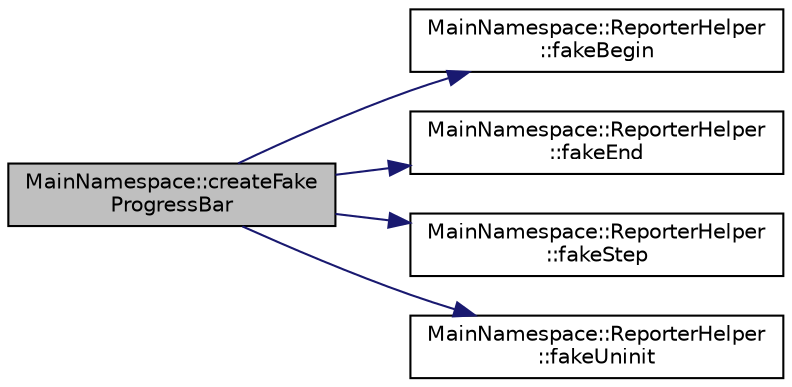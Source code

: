 digraph "MainNamespace::createFakeProgressBar"
{
 // INTERACTIVE_SVG=YES
 // LATEX_PDF_SIZE
  edge [fontname="Helvetica",fontsize="10",labelfontname="Helvetica",labelfontsize="10"];
  node [fontname="Helvetica",fontsize="10",shape=record];
  rankdir="LR";
  Node1 [label="MainNamespace::createFake\lProgressBar",height=0.2,width=0.4,color="black", fillcolor="grey75", style="filled", fontcolor="black",tooltip=" "];
  Node1 -> Node2 [color="midnightblue",fontsize="10",style="solid",fontname="Helvetica"];
  Node2 [label="MainNamespace::ReporterHelper\l::fakeBegin",height=0.2,width=0.4,color="black", fillcolor="white", style="filled",URL="$namespace_main_namespace_1_1_reporter_helper.html#ab03457ea13f7033e5fb65a5dc2b1ef84",tooltip=" "];
  Node1 -> Node3 [color="midnightblue",fontsize="10",style="solid",fontname="Helvetica"];
  Node3 [label="MainNamespace::ReporterHelper\l::fakeEnd",height=0.2,width=0.4,color="black", fillcolor="white", style="filled",URL="$namespace_main_namespace_1_1_reporter_helper.html#a6ce5043472b91a271bfc1fa1aab5c943",tooltip=" "];
  Node1 -> Node4 [color="midnightblue",fontsize="10",style="solid",fontname="Helvetica"];
  Node4 [label="MainNamespace::ReporterHelper\l::fakeStep",height=0.2,width=0.4,color="black", fillcolor="white", style="filled",URL="$namespace_main_namespace_1_1_reporter_helper.html#a83c040485c52fc852c29a65739686c95",tooltip=" "];
  Node1 -> Node5 [color="midnightblue",fontsize="10",style="solid",fontname="Helvetica"];
  Node5 [label="MainNamespace::ReporterHelper\l::fakeUninit",height=0.2,width=0.4,color="black", fillcolor="white", style="filled",URL="$namespace_main_namespace_1_1_reporter_helper.html#a83ff3b5632b0f86c51bc7184fb74ec5a",tooltip=" "];
}
